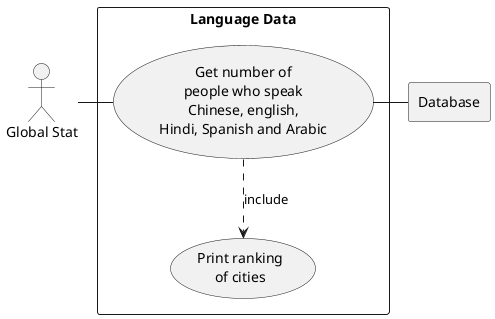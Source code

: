 @startuml

actor HR as "Global Stat"

rectangle Database

rectangle "Language Data" {
    usecase UC4 as "Get number of
    people who speak
    Chinese, english,
    Hindi, Spanish and Arabic"

    usecase UCa as "Print ranking
    of cities"

    HR - UC4
    UC4 ..> UCa : include
    UC4 - Database

}

@enduml